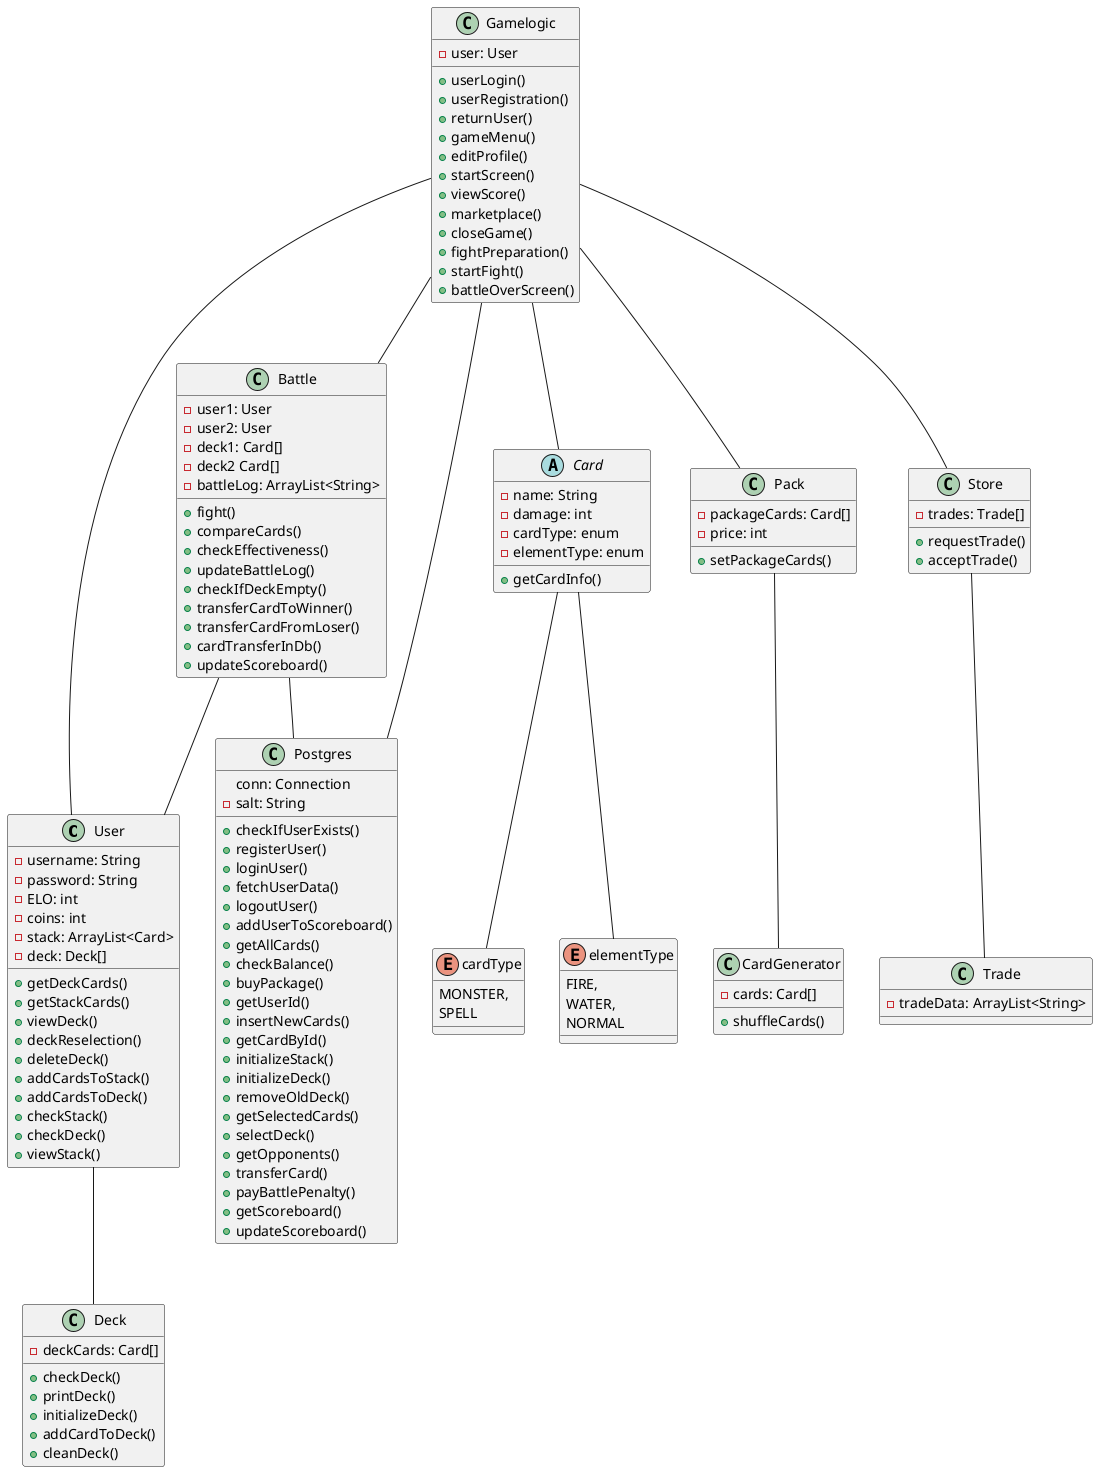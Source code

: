 @startuml
'https://plantuml.com/class-diagram

class User
class Card
class CardGenerator
class Trade
class Pack
class Deck
class Store
class Battle
class Gamelogic
class Postgres
enum cardType
enum elementType


class User {
    - username: String
    - password: String
    - ELO: int
    - coins: int
    - stack: ArrayList<Card>
    - deck: Deck[]

    + getDeckCards()
    + getStackCards()
    + viewDeck()
    + deckReselection()
    + deleteDeck()
    + addCardsToStack()
    + addCardsToDeck()
    + checkStack()
    + checkDeck()
    + viewStack()
}


abstract class Card {
    - name: String
    - damage: int
    - cardType: enum
    - elementType: enum

    + getCardInfo()
}


enum elementType {
    FIRE,
    WATER,
    NORMAL
}


enum cardType {
    MONSTER,
    SPELL
}


class CardGenerator {
    - cards: Card[]

    + shuffleCards()
}


class Trade {
    - tradeData: ArrayList<String>
}


class Pack {
    - packageCards: Card[]
    - price: int

    + setPackageCards()
}


class Deck {
    - deckCards: Card[]

    + checkDeck()
    + printDeck()
    + initializeDeck()
    + addCardToDeck()
    + cleanDeck()
}


class Store {
    - trades: Trade[]

    + requestTrade()
    + acceptTrade()
}


class Battle {
    - user1: User
    - user2: User
    - deck1: Card[]
    - deck2 Card[]
    - battleLog: ArrayList<String>

    + fight()
    + compareCards()
    + checkEffectiveness()
    + updateBattleLog()
    + checkIfDeckEmpty()
    + transferCardToWinner()
    + transferCardFromLoser()
    + cardTransferInDb()
    + updateScoreboard()
}


class Gamelogic {
    - user: User

    + userLogin()
    + userRegistration()
    + returnUser()
    + gameMenu()
    + editProfile()
    + startScreen()
    + viewScore()
    + marketplace()
    + closeGame()
    + fightPreparation()
    + startFight()
    + battleOverScreen()
}


class Postgres {
    conn: Connection
    - salt: String

    + checkIfUserExists()
    + registerUser()
    + loginUser()
    + fetchUserData()
    + logoutUser()
    + addUserToScoreboard()
    + getAllCards()
    + checkBalance()
    + buyPackage()
    + getUserId()
    + insertNewCards()
    + getCardById()
    + initializeStack()
    + initializeDeck()
    + removeOldDeck()
    + getSelectedCards()
    + selectDeck()
    + getOpponents()
    + transferCard()
    + payBattlePenalty()
    + getScoreboard()
    + updateScoreboard()
}


Gamelogic -- User
Gamelogic -- Store
Gamelogic -- Battle
Gamelogic -- Card
Gamelogic -- Pack
User -- Deck
Store -- Trade
Pack -- CardGenerator
Battle -- User
Gamelogic -- Postgres
Battle -- Postgres
Card -- elementType
Card -- cardType


@enduml